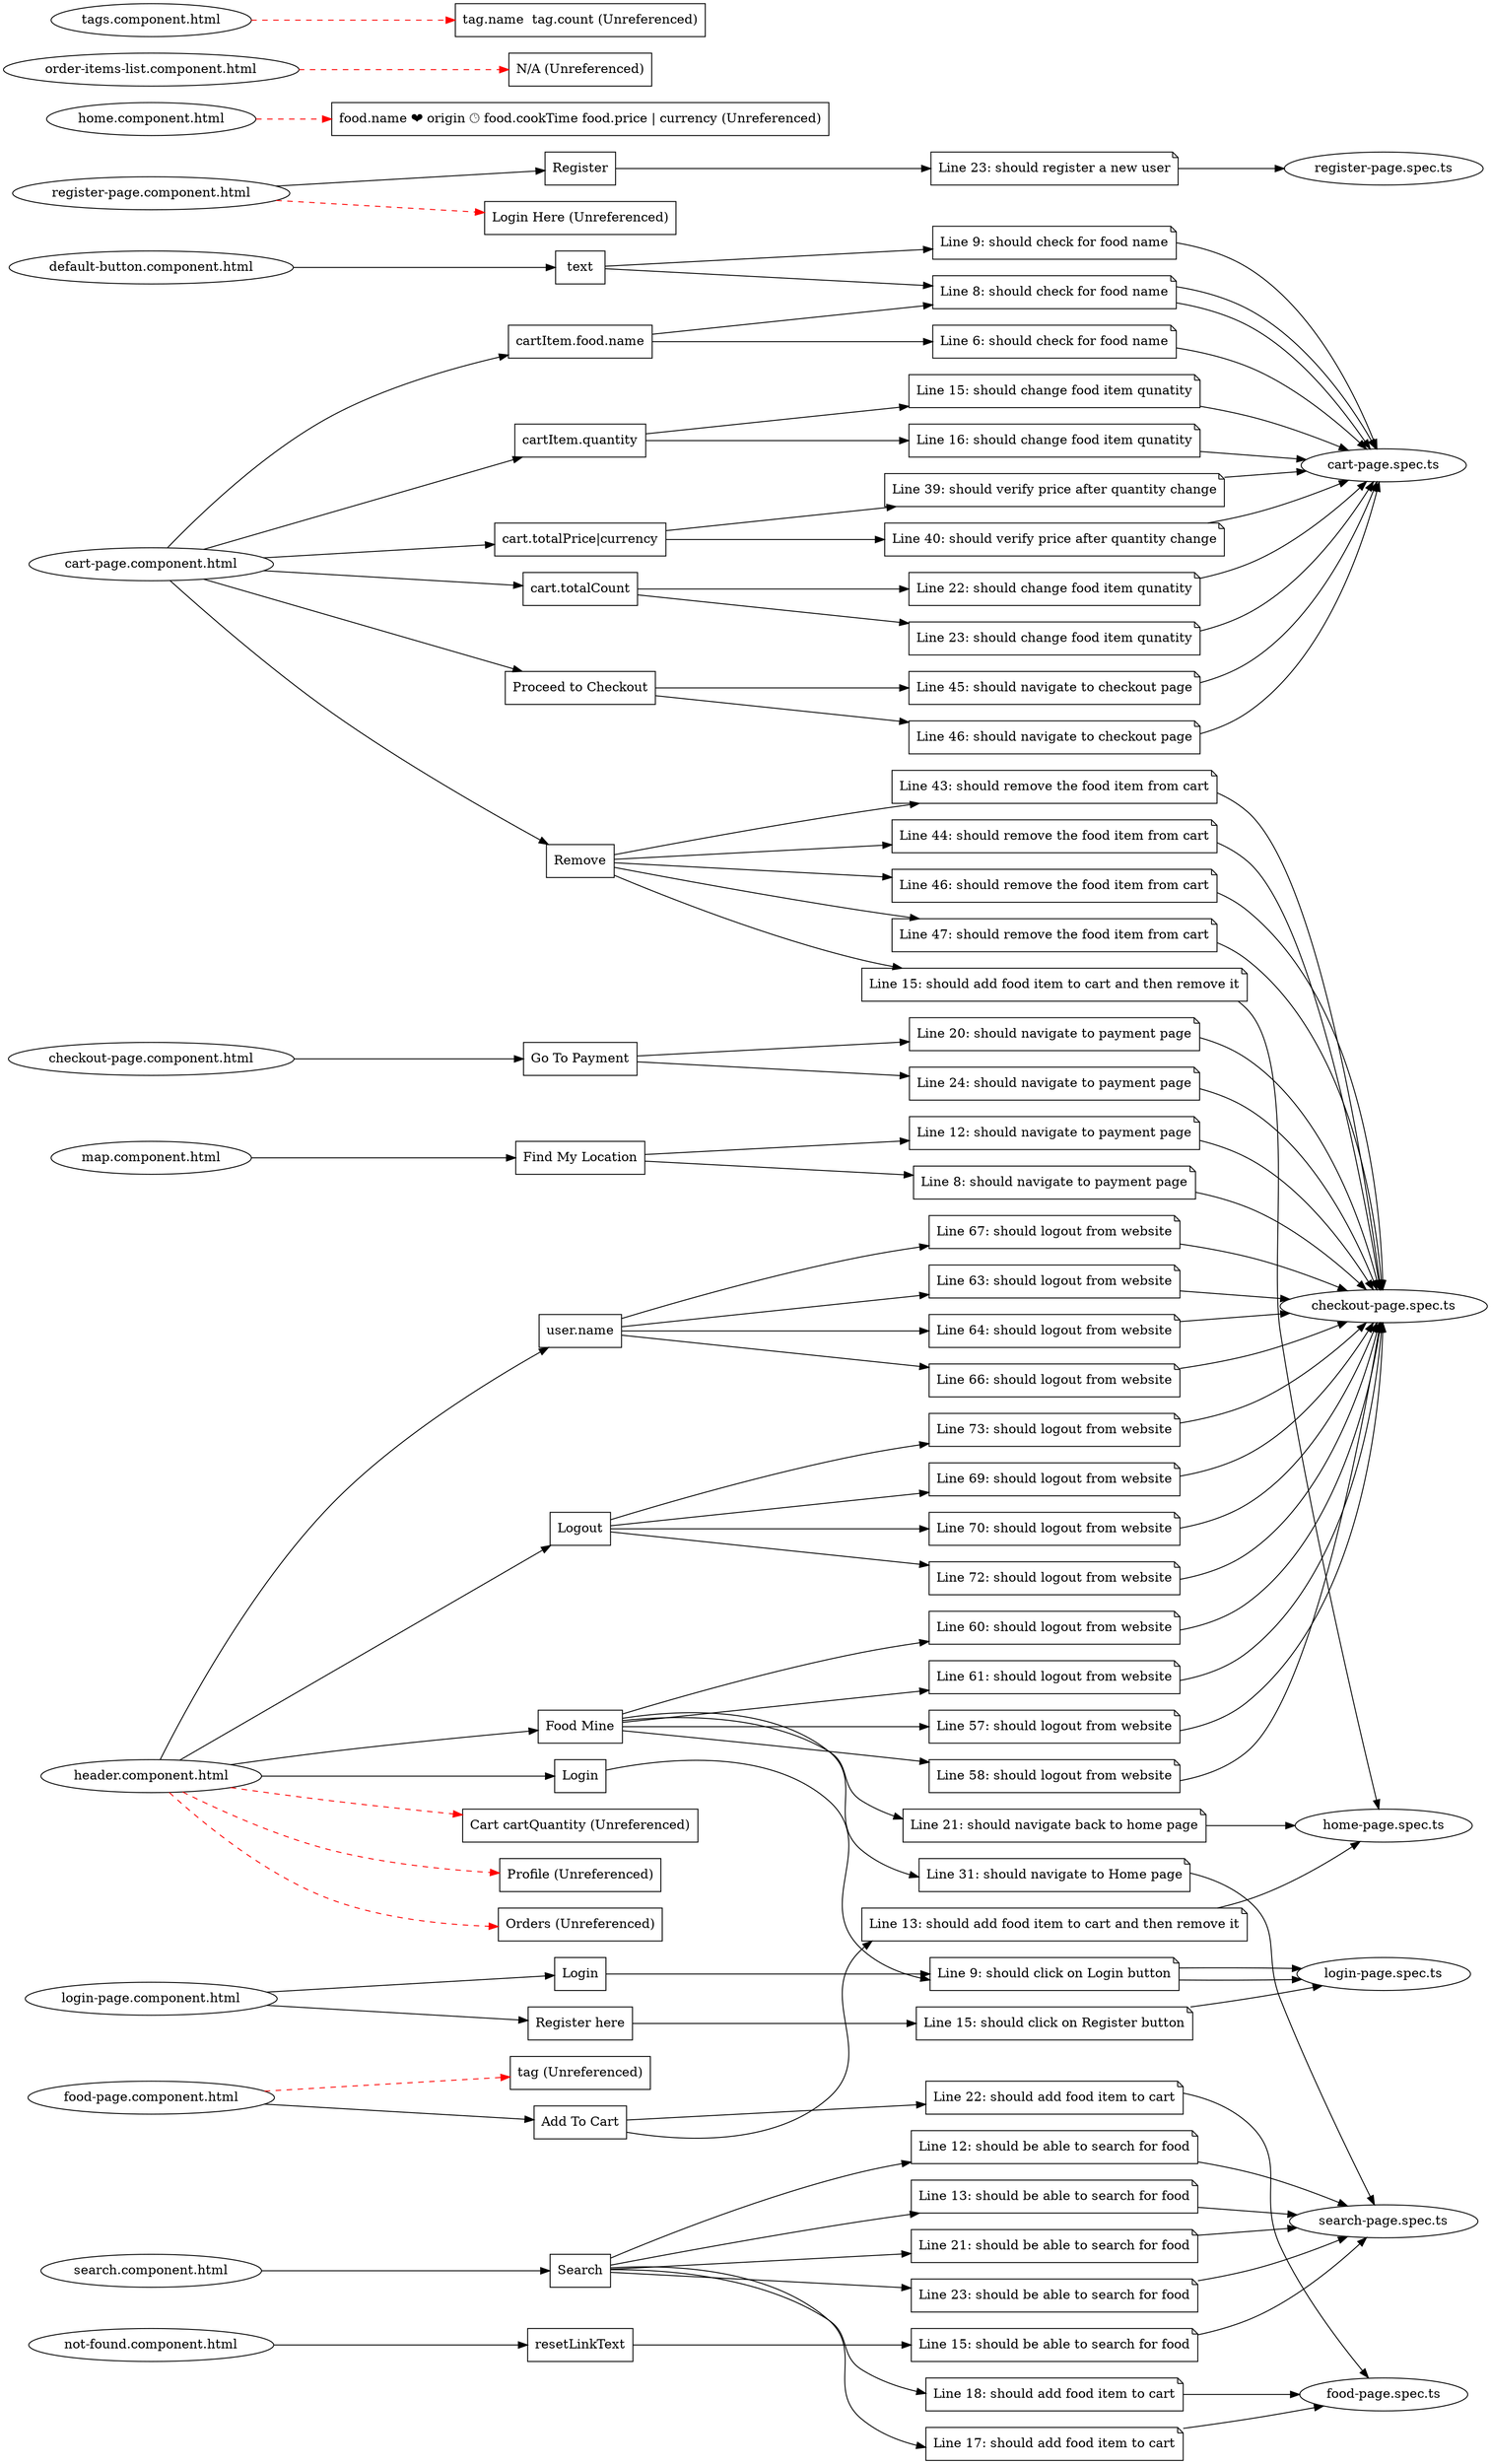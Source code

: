 digraph G {
	graph [bb="0,0,1337.8,2682",
		rankdir=LR
	];
	node [label="\N"];
	"cart-page.component.html-cartItem.food.name"	[height=0.5,
		label="cartItem.food.name",
		pos="521.19,2313",
		shape=box,
		width=1.7431];
	"cart-page.spec.ts-6"	[height=0.5,
		label="Line 6: should check for food name",
		pos="948.7,2313",
		shape=note,
		width=2.9931];
	"cart-page.component.html-cartItem.food.name" -> "cart-page.spec.ts-6"	[pos="e,840.84,2313 584.06,2313 648.23,2313 750.13,2313 829.76,2313"];
	"cart-page.spec.ts-8"	[height=0.5,
		label="Line 8: should check for food name",
		pos="948.7,2367",
		shape=note,
		width=2.9931];
	"cart-page.component.html-cartItem.food.name" -> "cart-page.spec.ts-8"	[pos="e,840.84,2353.4 584.06,2320.9 648.23,2329 750.13,2341.9 829.76,2352"];
	"cart-page.component.html"	[height=0.5,
		pos="129.41,2070",
		width=2.9986];
	"cart-page.component.html" -> "cart-page.component.html-cartItem.food.name"	[pos="e,458.11,2298.5 144.29,2088.1 170.4,2121.1 230.03,2191.2 294.81,2232 341.79,2261.6 401.06,2282.3 447.03,2295.4"];
	"cart-page.component.html-cartItem.quantity"	[height=0.5,
		label="cartItem.quantity",
		pos="521.19,2205",
		shape=box,
		width=1.5243];
	"cart-page.component.html" -> "cart-page.component.html-cartItem.quantity"	[pos="e,466.89,2186.5 177.81,2086.4 247.57,2110.6 378.04,2155.8 456.22,2182.8"];
	"cart-page.component.html-Remove"	[height=0.5,
		label=Remove,
		pos="521.19,1746",
		shape=box,
		width=0.86806];
	"cart-page.component.html" -> "cart-page.component.html-Remove"	[pos="e,491.75,1764.4 147.08,2051.8 175.88,2020.8 237.38,1956.4 294.81,1908 357.44,1855.2 436.3,1801.1 482.2,1770.7"];
	"cart-page.component.html-cart.totalCount"	[height=0.5,
		label="cart.totalCount",
		pos="521.19,2043",
		shape=box,
		width=1.3785];
	"cart-page.component.html" -> "cart-page.component.html-cart.totalCount"	[pos="e,471.24,2046.4 230.03,2063.1 302.6,2058.1 398.56,2051.4 459.84,2047.2"];
	"cart-page.component.html-cart.totalPrice|currency"	[height=0.5,
		label="cart.totalPrice|currency",
		pos="521.19,2097",
		shape=box,
		width=2.0035];
	"cart-page.component.html" -> "cart-page.component.html-cart.totalPrice|currency"	[pos="e,448.78,2092.1 230.03,2076.9 294.23,2081.3 376.74,2087.1 437.34,2091.3"];
	"cart-page.component.html-Proceed to Checkout"	[height=0.5,
		label="Proceed to Checkout",
		pos="521.19,1935",
		shape=box,
		width=1.8785];
	"cart-page.component.html" -> "cart-page.component.html-Proceed to Checkout"	[pos="e,466.89,1953.5 177.81,2053.6 247.57,2029.4 378.04,1984.2 456.22,1957.2"];
	"cart-page.spec.ts"	[height=0.5,
		label="cart-page.spec.ts",
		pos="1243.8,2178",
		shape=ellipse,
		width=2.056];
	"cart-page.spec.ts-6" -> "cart-page.spec.ts"	[pos="e,1227.3,2195.9 1056.8,2303.9 1076.3,2299.8 1096.1,2294.1 1113.8,2286 1156.1,2266.6 1195.7,2229.6 1219.6,2204.3"];
	"cart-page.spec.ts-8" -> "cart-page.spec.ts"	[pos="e,1231.2,2196.2 1056.5,2352.2 1076.5,2347.8 1096.5,2341.2 1113.8,2331 1165.5,2300.7 1204.5,2241.2 1225.5,2205.9"];
	"cart-page.spec.ts-8" -> "cart-page.spec.ts"	[pos="e,1236.4,2196.3 1056.5,2369.9 1076.5,2365.8 1096.5,2359.2 1113.8,2349 1171.1,2315.4 1212.8,2246 1231.7,2206.5"];
	"cart-page.spec.ts-15"	[height=0.5,
		label="Line 15: should change food item qunatity",
		pos="948.7,2259",
		shape=note,
		width=3.4722];
	"cart-page.component.html-cartItem.quantity" -> "cart-page.spec.ts-15"	[pos="e,823.22,2243.2 576.51,2211.9 635.57,2219.4 732.21,2231.7 812.07,2241.8"];
	"cart-page.spec.ts-16"	[height=0.5,
		label="Line 16: should change food item qunatity",
		pos="948.7,2205",
		shape=note,
		width=3.4722];
	"cart-page.component.html-cartItem.quantity" -> "cart-page.spec.ts-16"	[pos="e,823.22,2205 576.51,2205 635.57,2205 732.21,2205 812.07,2205"];
	"cart-page.spec.ts-15" -> "cart-page.spec.ts"	[pos="e,1209.6,2194.4 1074.1,2241.7 1087.6,2238.9 1101.1,2235.7 1113.8,2232 1143.1,2223.6 1174.6,2210.5 1199.2,2199.2"];
	"cart-page.spec.ts-16" -> "cart-page.spec.ts"	[pos="e,1174.2,2184.3 1074,2193.5 1104.2,2190.8 1135.6,2187.9 1163.1,2185.3"];
	"checkout-page.spec.ts-43"	[height=0.5,
		label="Line 43: should remove the food item from cart",
		pos="948.7,1827",
		shape=note,
		width=3.8889];
	"cart-page.component.html-Remove" -> "checkout-page.spec.ts-43"	[pos="e,831.92,1808.6 552.69,1752.7 601.39,1763.4 699.74,1784.5 783.57,1800 795.65,1802.2 808.24,1804.5 820.85,1806.7"];
	"checkout-page.spec.ts-44"	[height=0.5,
		label="Line 44: should remove the food item from cart",
		pos="948.7,1773",
		shape=note,
		width=3.8889];
	"cart-page.component.html-Remove" -> "checkout-page.spec.ts-44"	[pos="e,808.34,1764.2 552.79,1747.9 603.5,1751.2 708.18,1757.8 797.03,1763.4"];
	"checkout-page.spec.ts-46"	[height=0.5,
		label="Line 46: should remove the food item from cart",
		pos="948.7,1719",
		shape=note,
		width=3.8889];
	"cart-page.component.html-Remove" -> "checkout-page.spec.ts-46"	[pos="e,808.34,1727.8 552.79,1744.1 603.5,1740.8 708.18,1734.2 797.03,1728.6"];
	"checkout-page.spec.ts-47"	[height=0.5,
		label="Line 47: should remove the food item from cart",
		pos="948.7,1665",
		shape=note,
		width=3.8889];
	"cart-page.component.html-Remove" -> "checkout-page.spec.ts-47"	[pos="e,831.92,1683.4 552.69,1739.3 601.39,1728.6 699.74,1707.5 783.57,1692 795.65,1689.8 808.24,1687.5 820.85,1685.3"];
	"home-page.spec.ts-15"	[height=0.5,
		label="Line 15: should add food item to cart and then remove it",
		pos="948.7,1611",
		shape=note,
		width=4.5868];
	"cart-page.component.html-Remove" -> "home-page.spec.ts-15"	[pos="e,818.07,1629.5 552.75,1730.7 600.72,1707.2 697.15,1662.6 783.57,1638 791.21,1635.8 799.1,1633.8 807.1,1631.9"];
	"checkout-page.spec.ts"	[height=0.5,
		label="checkout-page.spec.ts",
		pos="1243.8,1260",
		shape=ellipse,
		width=2.6105];
	"checkout-page.spec.ts-43" -> "checkout-page.spec.ts"	[pos="e,1241.1,1278.3 1088.9,1816.8 1098,1812.4 1106.4,1806.9 1113.8,1800 1190.2,1728.9 1229.6,1392 1240,1289.6"];
	"checkout-page.spec.ts-44" -> "checkout-page.spec.ts"	[pos="e,1240.6,1278.3 1089.1,1762.4 1098.1,1758.1 1106.4,1752.7 1113.8,1746 1183,1683.2 1226.7,1385.5 1239.1,1289.7"];
	"checkout-page.spec.ts-46" -> "checkout-page.spec.ts"	[pos="e,1239.9,1278.3 1088.9,1708.1 1097.9,1703.9 1106.3,1698.6 1113.8,1692 1176,1637.3 1223.5,1378 1238.1,1289.6"];
	"checkout-page.spec.ts-47" -> "checkout-page.spec.ts"	[pos="e,1242.7,1278.1 1089,1653.6 1097.9,1649.5 1106.3,1644.3 1113.8,1638 1221.6,1546.7 1239.5,1361.4 1242.3,1289.4"];
	"home-page.spec.ts"	[height=0.5,
		label="home-page.spec.ts",
		pos="1243.8,693",
		shape=ellipse,
		width=2.2362];
	"home-page.spec.ts-15" -> "home-page.spec.ts"	[pos="e,1239.2,711.11 1104.3,1592.7 1107.7,1590 1110.9,1587.2 1113.8,1584 1167.6,1526.9 1139.2,1310.7 1149.8,1233 1176.7,1037.1 1221.2,\
803.38 1237,722.36"];
	"cart-page.spec.ts-22"	[height=0.5,
		label="Line 22: should change food item qunatity",
		pos="948.7,2043",
		shape=note,
		width=3.4722];
	"cart-page.component.html-cart.totalCount" -> "cart-page.spec.ts-22"	[pos="e,823.41,2043 571,2043 629.38,2043 729.54,2043 811.91,2043"];
	"cart-page.spec.ts-23"	[height=0.5,
		label="Line 23: should change food item qunatity",
		pos="948.7,1989",
		shape=note,
		width=3.4722];
	"cart-page.component.html-cart.totalCount" -> "cart-page.spec.ts-23"	[pos="e,823.41,2004.8 571,2036.8 629.44,2029.4 729.74,2016.7 812.16,2006.2"];
	"cart-page.spec.ts-22" -> "cart-page.spec.ts"	[pos="e,1227.3,2160.1 1074.2,2056.2 1087.9,2059.8 1101.4,2064.3 1113.8,2070 1156.1,2089.4 1195.7,2126.4 1219.6,2151.7"];
	"cart-page.spec.ts-23" -> "cart-page.spec.ts"	[pos="e,1234.1,2159.8 1074.1,1999.4 1088.1,2003.4 1101.6,2008.8 1113.8,2016 1168.3,2048 1208.7,2112.3 1228.8,2149.6"];
	"cart-page.spec.ts-39"	[height=0.5,
		label="Line 39: should verify price after quantity change",
		pos="948.7,2151",
		shape=note,
		width=3.9931];
	"cart-page.component.html-cart.totalPrice|currency" -> "cart-page.spec.ts-39"	[pos="e,804.68,2132.9 593.41,2106 647.87,2112.9 724.97,2122.7 793.35,2131.4"];
	"cart-page.spec.ts-40"	[height=0.5,
		label="Line 40: should verify price after quantity change",
		pos="948.7,2097",
		shape=note,
		width=3.9931];
	"cart-page.component.html-cart.totalPrice|currency" -> "cart-page.spec.ts-40"	[pos="e,804.68,2097 593.41,2097 647.87,2097 724.97,2097 793.35,2097"];
	"cart-page.spec.ts-39" -> "cart-page.spec.ts"	[pos="e,1174.1,2171.7 1092.8,2164.2 1116.8,2166.4 1141,2168.6 1162.7,2170.6"];
	"cart-page.spec.ts-40" -> "cart-page.spec.ts"	[pos="e,1209.6,2161.6 1079.3,2115.4 1091.1,2118 1102.7,2120.8 1113.8,2124 1143.1,2132.4 1174.6,2145.5 1199.2,2156.8"];
	"cart-page.spec.ts-45"	[height=0.5,
		label="Line 45: should navigate to checkout page",
		pos="948.7,1935",
		shape=note,
		width=3.4722];
	"cart-page.component.html-Proceed to Checkout" -> "cart-page.spec.ts-45"	[pos="e,823.32,1935 589.14,1935 648.69,1935 737.6,1935 811.99,1935"];
	"cart-page.spec.ts-46"	[height=0.5,
		label="Line 46: should navigate to checkout page",
		pos="948.7,1881",
		shape=note,
		width=3.4722];
	"cart-page.component.html-Proceed to Checkout" -> "cart-page.spec.ts-46"	[pos="e,823.32,1896.8 589.14,1926.5 648.69,1918.9 737.6,1907.7 811.99,1898.2"];
	"cart-page.spec.ts-45" -> "cart-page.spec.ts"	[pos="e,1237.7,2159.9 1073.9,1943.4 1088.1,1947.8 1101.8,1953.8 1113.8,1962 1181.2,2007.9 1218.9,2101.6 1234.4,2149.1"];
	"cart-page.spec.ts-46" -> "cart-page.spec.ts"	[pos="e,1239.9,2159.6 1073.8,1888.1 1088.2,1892.6 1101.9,1899.1 1113.8,1908 1194.3,1968.4 1226.8,2092 1237.9,2148.6"];
	"checkout-page.component.html-Go To Payment"	[height=0.5,
		label="Go To Payment",
		pos="521.19,1530",
		shape=box,
		width=1.4722];
	"checkout-page.spec.ts-20"	[height=0.5,
		label="Line 20: should navigate to payment page",
		pos="948.7,1557",
		shape=note,
		width=3.4201];
	"checkout-page.component.html-Go To Payment" -> "checkout-page.spec.ts-20"	[pos="e,825.48,1549.2 574.37,1533.3 633.71,1537.1 732.91,1543.4 814.14,1548.5"];
	"checkout-page.spec.ts-24"	[height=0.5,
		label="Line 24: should navigate to payment page",
		pos="948.7,1503",
		shape=note,
		width=3.4201];
	"checkout-page.component.html-Go To Payment" -> "checkout-page.spec.ts-24"	[pos="e,825.48,1510.8 574.37,1526.7 633.71,1522.9 732.91,1516.6 814.14,1511.5"];
	"checkout-page.component.html"	[height=0.5,
		pos="129.41,1530",
		width=3.553];
	"checkout-page.component.html" -> "checkout-page.component.html-Go To Payment"	[pos="e,468.14,1530 257.77,1530 324.39,1530 403.03,1530 456.74,1530"];
	"checkout-page.spec.ts-20" -> "checkout-page.spec.ts"	[pos="e,1239.9,1278.4 1072.1,1550.5 1087.1,1545.9 1101.5,1539.3 1113.8,1530 1194.3,1469.6 1226.8,1346 1237.9,1289.4"];
	"checkout-page.spec.ts-24" -> "checkout-page.spec.ts"	[pos="e,1237.7,1278.1 1072.2,1495.1 1087,1490.7 1101.3,1484.5 1113.8,1476 1181.2,1430.1 1218.9,1336.4 1234.4,1288.9"];
	"food-page.component.html-Add To Cart"	[height=0.5,
		label="Add To Cart",
		pos="521.19,369",
		shape=box,
		width=1.2326];
	"food-page.spec.ts-22"	[height=0.5,
		label="Line 22: should add food item to cart",
		pos="948.7,396",
		shape=note,
		width=3.1076];
	"food-page.component.html-Add To Cart" -> "food-page.spec.ts-22"	[pos="e,836.37,388.94 565.73,371.76 626.2,375.6 737.99,382.69 825.07,388.22"];
	"home-page.spec.ts-13"	[height=0.5,
		label="Line 13: should add food item to cart and then remove it",
		pos="948.7,585",
		shape=note,
		width=4.5868];
	"food-page.component.html-Add To Cart" -> "home-page.spec.ts-13"	[pos="e,794.26,566.67 565.93,360.69 616.28,353.84 698.34,351.44 747.57,396 802.25,445.5 729.99,507.32 783.57,558 784.2,558.6 784.84,559.18 \
785.48,559.76"];
	"food-page.component.html"	[height=0.5,
		pos="129.41,396",
		width=3.1095];
	"food-page.component.html" -> "food-page.component.html-Add To Cart"	[pos="e,476.36,372.04 233.07,388.89 307.45,383.74 405.12,376.97 465.22,372.81"];
	"food-page.component.html-tag-unref"	[height=0.5,
		label="tag (Unreferenced)",
		pos="521.19,423",
		shape=box,
		width=1.6701];
	"food-page.component.html" -> "food-page.component.html-tag-unref"	[color=red,
		pos="e,460.64,418.88 233.07,403.11 301.2,407.83 388.86,413.9 449.31,418.09",
		style=dashed];
	"food-page.spec.ts"	[height=0.5,
		label="food-page.spec.ts",
		pos="1243.8,72",
		shape=ellipse,
		width=2.1669];
	"food-page.spec.ts-22" -> "food-page.spec.ts"	[pos="e,1230.3,90.143 1060.9,395.25 1080.3,390.52 1099.1,382.39 1113.8,369 1159.8,327.28 1126.2,291.41 1149.8,234 1170.3,184.22 1203.3,\
130.87 1224,99.517"];
	"home-page.spec.ts-13" -> "home-page.spec.ts"	[pos="e,1221,675.43 1087.4,603.44 1096.4,605.94 1105.3,608.78 1113.8,612 1150,625.7 1187,650.2 1212,668.67"];
	"login-page.component.html-Login"	[height=0.5,
		label=Login,
		pos="521.19,531",
		shape=box,
		width=0.75];
	"login-page.spec.ts-9"	[height=0.5,
		label="Line 9: should click on Login button",
		pos="948.7,531",
		shape=note,
		width=3.0347];
	"login-page.component.html-Login" -> "login-page.spec.ts-9"	[pos="e,839.36,531 548.49,531 603.04,531 731.48,531 828.04,531"];
	"login-page.component.html"	[height=0.5,
		pos="129.41,504",
		width=3.1095];
	"login-page.component.html" -> "login-page.component.html-Login"	[pos="e,494.04,529.19 233.07,511.11 315.2,516.8 425.72,524.46 482.72,528.4"];
	"login-page.component.html-Register here"	[height=0.5,
		label="Register here",
		pos="521.19,477",
		shape=box,
		width=1.2326];
	"login-page.component.html" -> "login-page.component.html-Register here"	[pos="e,476.36,480.04 233.07,496.89 307.45,491.74 405.12,484.97 465.22,480.81"];
	"login-page.spec.ts"	[height=0.5,
		label="login-page.spec.ts",
		pos="1243.8,531",
		shape=ellipse,
		width=2.1669];
	"login-page.spec.ts-9" -> "login-page.spec.ts"	[pos="e,1169.8,525.07 1058.4,524.45 1091.5,524.09 1127.3,524.21 1158.6,524.82"];
	"login-page.spec.ts-9" -> "login-page.spec.ts"	[pos="e,1169.8,536.93 1058.4,537.55 1091.5,537.91 1127.3,537.79 1158.6,537.18"];
	"login-page.spec.ts-15"	[height=0.5,
		label="Line 15: should click on Register button",
		pos="948.7,477",
		shape=note,
		width=3.316];
	"login-page.component.html-Register here" -> "login-page.spec.ts-15"	[pos="e,829.18,477 565.73,477 624.51,477 731.8,477 817.74,477"];
	"login-page.spec.ts-15" -> "login-page.spec.ts"	[pos="e,1186.1,518.57 1065.9,495.48 1082,498.23 1098.3,501.11 1113.8,504 1133.7,507.72 1155.3,512.1 1175,516.24"];
	"register-page.component.html-Register"	[height=0.5,
		label=Register,
		pos="521.19,2502",
		shape=box,
		width=0.85764];
	"register-page.spec.ts-23"	[height=0.5,
		label="Line 23: should register a new user",
		pos="948.7,2502",
		shape=note,
		width=2.8993];
	"register-page.component.html-Register" -> "register-page.spec.ts-23"	[pos="e,844.2,2502 552.45,2502 610.01,2502 737.99,2502 832.81,2502"];
	"register-page.component.html"	[height=0.5,
		pos="129.41,2475",
		width=3.359];
	"register-page.component.html" -> "register-page.component.html-Register"	[pos="e,490.15,2499.9 240.02,2482.6 319.48,2488.1 422.51,2495.2 478.86,2499.1"];
	"register-page.component.html-Login Here-unref"	[height=0.5,
		label="Login Here (Unreferenced)",
		pos="521.19,2448",
		shape=box,
		width=2.3056];
	"register-page.component.html" -> "register-page.component.html-Login Here-unref"	[color=red,
		pos="e,437.97,2453.7 240.02,2467.4 298.79,2463.3 370.46,2458.4 426.59,2454.5",
		style=dashed];
	"register-page.spec.ts"	[height=0.5,
		label="register-page.spec.ts",
		pos="1243.8,2502",
		shape=ellipse,
		width=2.4164];
	"register-page.spec.ts-23" -> "register-page.spec.ts"	[pos="e,1156.6,2502 1053.4,2502 1083.4,2502 1115.9,2502 1145.5,2502"];
	"default-button.component.html-text"	[height=0.5,
		label=text,
		pos="521.19,2394",
		shape=box,
		width=0.75];
	"default-button.component.html-text" -> "cart-page.spec.ts-8"	[pos="e,840.76,2373.8 548.49,2392.3 603.3,2388.9 732.71,2380.6 829.43,2374.5"];
	"cart-page.spec.ts-9"	[height=0.5,
		label="Line 9: should check for food name",
		pos="948.7,2421",
		shape=note,
		width=2.9931];
	"default-button.component.html-text" -> "cart-page.spec.ts-9"	[pos="e,840.76,2414.2 548.49,2395.7 603.3,2399.1 732.71,2407.4 829.43,2413.5"];
	"default-button.component.html"	[height=0.5,
		pos="129.41,2394",
		width=3.4837];
	"default-button.component.html" -> "default-button.component.html-text"	[pos="e,494.05,2394 255.08,2394 334.01,2394 430.69,2394 482.73,2394"];
	"cart-page.spec.ts-9" -> "cart-page.spec.ts"	[pos="e,1237.7,2196.1 1056.8,2417.1 1077,2412.7 1097,2405.5 1113.8,2394 1181.2,2348.1 1218.9,2254.4 1234.4,2206.9"];
	"header.component.html-Food Mine"	[height=0.5,
		label="Food Mine",
		pos="521.19,801",
		shape=box,
		width=1.0868];
	"checkout-page.spec.ts-57"	[height=0.5,
		label="Line 57: should logout from website",
		pos="948.7,801",
		shape=note,
		width=3.0139];
	"header.component.html-Food Mine" -> "checkout-page.spec.ts-57"	[pos="e,840.12,801 560.7,801 620.64,801 738.69,801 828.73,801"];
	"checkout-page.spec.ts-58"	[height=0.5,
		label="Line 58: should logout from website",
		pos="948.7,747",
		shape=note,
		width=3.0139];
	"header.component.html-Food Mine" -> "checkout-page.spec.ts-58"	[pos="e,839.72,761.87 560.5,796.59 605.36,791.38 681.9,782.36 747.57,774 773.74,770.67 801.82,766.96 828.42,763.39"];
	"checkout-page.spec.ts-60"	[height=0.5,
		label="Line 60: should logout from website",
		pos="948.7,909",
		shape=note,
		width=3.0139];
	"header.component.html-Food Mine" -> "checkout-page.spec.ts-60"	[pos="e,840.01,893.46 560.7,814.76 611.28,832.42 703.12,863.01 783.57,882 798.16,885.44 813.58,888.6 828.89,891.44"];
	"checkout-page.spec.ts-61"	[height=0.5,
		label="Line 61: should logout from website",
		pos="948.7,855",
		shape=note,
		width=3.0139];
	"header.component.html-Food Mine" -> "checkout-page.spec.ts-61"	[pos="e,840.12,841.35 560.7,805.89 620.64,813.49 738.69,828.48 828.73,839.9"];
	"home-page.spec.ts-21"	[height=0.5,
		label="Line 21: should navigate back to home page",
		pos="948.7,693",
		shape=note,
		width=3.6181];
	"header.component.html-Food Mine" -> "home-page.spec.ts-21"	[pos="e,818,703.85 560.41,805.65 607.93,809.48 689.82,809.49 747.57,774 772.15,758.9 759.33,735.64 783.57,720 790.99,715.21 798.98,711.18 \
807.3,707.8"];
	"search-page.spec.ts-31"	[height=0.5,
		label="Line 31: should navigate to Home page",
		pos="948.7,639",
		shape=note,
		width=3.2326];
	"header.component.html-Food Mine" -> "search-page.spec.ts-31"	[pos="e,832.1,641.77 560.39,807.8 609.41,814.24 694.43,817.34 747.57,774 786.78,742.02 745.07,698.83 783.57,666 794.6,656.59 807.62,649.84 \
821.42,645.06"];
	"header.component.html"	[height=0.5,
		pos="129.41,747",
		width=2.7214];
	"header.component.html" -> "header.component.html-Food Mine"	[pos="e,481.84,796.92 201.92,759.44 230.74,764.27 264.31,769.67 294.81,774 355.11,782.56 424.75,790.62 470.47,795.67"];
	"header.component.html-Login"	[height=0.5,
		label=Login,
		pos="521.19,747",
		shape=box,
		width=0.75];
	"header.component.html" -> "header.component.html-Login"	[pos="e,494.1,747 227.76,747 310.46,747 424.72,747 482.9,747"];
	"header.component.html-user.name"	[height=0.5,
		label="user.name",
		pos="521.19,1233",
		shape=box,
		width=1.0035];
	"header.component.html" -> "header.component.html-user.name"	[pos="e,492.03,1214.5 137.64,765.13 157.62,813.77 217.23,949.85 294.81,1044 351.17,1112.4 434.69,1174.9 482.65,1208.1"];
	"header.component.html-Logout"	[height=0.5,
		label=Logout,
		pos="521.19,1017",
		shape=box,
		width=0.78472];
	"header.component.html" -> "header.component.html-Logout"	[pos="e,493.5,998.51 155.98,764.72 223.39,811.41 406.06,937.94 484.08,991.98"];
	"header.component.html-Profile-unref"	[height=0.5,
		label="Profile (Unreferenced)",
		pos="521.19,639",
		shape=box,
		width=1.9514];
	"header.component.html" -> "header.component.html-Profile-unref"	[color=red,
		pos="e,450.67,641.27 158.59,729.41 190.41,710.45 244.33,680.98 294.81,666 341.54,652.13 395.73,645.36 439.27,642.07",
		style=dashed];
	"header.component.html-Orders-unref"	[height=0.5,
		label="Orders (Unreferenced)",
		pos="521.19,585",
		shape=box,
		width=1.9826];
	"header.component.html" -> "header.component.html-Orders-unref"	[color=red,
		pos="e,449.53,583.4 145.95,728.77 172.85,698.65 231.29,639.11 294.81,612 339.83,592.79 394.21,585.86 438.27,583.82",
		style=dashed];
	"header.component.html-Cart cartQuantity-unref"	[height=0.5,
		label="Cart cartQuantity (Unreferenced)",
		pos="521.19,693",
		shape=box,
		width=2.7743];
	"header.component.html" -> "header.component.html-Cart cartQuantity-unref"	[color=red,
		pos="e,421.05,703.93 201.92,734.56 230.74,729.73 264.31,724.33 294.81,720 332.2,714.69 373.19,709.57 409.83,705.25",
		style=dashed];
	"checkout-page.spec.ts-57" -> "checkout-page.spec.ts"	[pos="e,1239.9,1241.7 1057.6,801.41 1078.1,806 1098.1,814.17 1113.8,828 1176,882.71 1223.5,1142 1238.1,1230.4"];
	"checkout-page.spec.ts-58" -> "checkout-page.spec.ts"	[pos="e,1240.6,1241.7 1057.5,746.94 1078.2,751.54 1098.2,759.83 1113.8,774 1183,836.82 1226.7,1134.5 1239.1,1230.3"];
	"checkout-page.spec.ts-60" -> "checkout-page.spec.ts"	[pos="e,1241.5,1241.7 1057.5,910.69 1077.8,915.24 1097.7,923.06 1113.8,936 1207.8,1011.6 1233.6,1165.7 1240.4,1230.4"];
	"checkout-page.spec.ts-61" -> "checkout-page.spec.ts"	[pos="e,1242.7,1241.9 1057.6,855.97 1078,860.55 1098,868.57 1113.8,882 1221.6,973.27 1239.5,1158.6 1242.3,1230.6"];
	"home-page.spec.ts-21" -> "home-page.spec.ts"	[pos="e,1162.9,693 1079.1,693 1103.5,693 1128.6,693 1151.5,693"];
	"search-page.spec.ts"	[height=0.5,
		label="search-page.spec.ts",
		pos="1243.8,261",
		shape=ellipse,
		width=2.3333];
	"search-page.spec.ts-31" -> "search-page.spec.ts"	[pos="e,1235.5,279.19 1065.3,636.23 1083,631.43 1100,623.8 1113.8,612 1152.3,579.17 1132.8,551.64 1149.8,504 1177.7,425.98 1213.4,334.99 \
1231.4,289.69"];
	"header.component.html-Login" -> "login-page.spec.ts-9"	[pos="e,839.05,530.55 548.34,752.56 594.8,760.78 692.06,770.25 747.57,720 802.25,670.5 729.99,608.68 783.57,558 796.05,546.2 811.58,538.42 \
828.09,533.44"];
	"checkout-page.spec.ts-63"	[height=0.5,
		label="Line 63: should logout from website",
		pos="948.7,1287",
		shape=note,
		width=3.0139];
	"header.component.html-user.name" -> "checkout-page.spec.ts-63"	[pos="e,839.7,1273.3 557.74,1237.5 616.6,1245 736.9,1260.2 828.41,1271.9"];
	"checkout-page.spec.ts-64"	[height=0.5,
		label="Line 64: should logout from website",
		pos="948.7,1233",
		shape=note,
		width=3.0139];
	"header.component.html-user.name" -> "checkout-page.spec.ts-64"	[pos="e,839.7,1233 557.74,1233 616.6,1233 736.9,1233 828.41,1233"];
	"checkout-page.spec.ts-66"	[height=0.5,
		label="Line 66: should logout from website",
		pos="948.7,1179",
		shape=note,
		width=3.0139];
	"header.component.html-user.name" -> "checkout-page.spec.ts-66"	[pos="e,839.7,1192.7 557.74,1228.5 616.6,1221 736.9,1205.8 828.41,1194.1"];
	"checkout-page.spec.ts-67"	[height=0.5,
		label="Line 67: should logout from website",
		pos="948.7,1341",
		shape=note,
		width=3.0139];
	"header.component.html-user.name" -> "checkout-page.spec.ts-67"	[pos="e,840.01,1325.5 557.7,1245.7 607.58,1263.2 701.5,1294.6 783.57,1314 798.16,1317.4 813.58,1320.6 828.89,1323.4"];
	"checkout-page.spec.ts-63" -> "checkout-page.spec.ts"	[pos="e,1158.5,1267.8 1057.6,1277.1 1087,1274.4 1118.6,1271.4 1147.3,1268.8"];
	"checkout-page.spec.ts-64" -> "checkout-page.spec.ts"	[pos="e,1158.5,1252.2 1057.6,1242.9 1087,1245.6 1118.6,1248.6 1147.3,1251.2"];
	"checkout-page.spec.ts-66" -> "checkout-page.spec.ts"	[pos="e,1208.3,1242.9 1057.3,1193 1076.3,1196.5 1095.8,1200.8 1113.8,1206 1142.6,1214.3 1173.5,1227.1 1197.9,1238.2"];
	"checkout-page.spec.ts-67" -> "checkout-page.spec.ts"	[pos="e,1208.3,1277.1 1057.3,1327 1076.3,1323.5 1095.8,1319.2 1113.8,1314 1142.6,1305.7 1173.5,1292.9 1197.9,1281.8"];
	"checkout-page.spec.ts-69"	[height=0.5,
		label="Line 69: should logout from website",
		pos="948.7,1071",
		shape=note,
		width=3.0139];
	"header.component.html-Logout" -> "checkout-page.spec.ts-69"	[pos="e,839.75,1057.3 549.78,1020.5 605.14,1027.5 732.65,1043.7 828.52,1055.9"];
	"checkout-page.spec.ts-70"	[height=0.5,
		label="Line 70: should logout from website",
		pos="948.7,1017",
		shape=note,
		width=3.0139];
	"header.component.html-Logout" -> "checkout-page.spec.ts-70"	[pos="e,839.75,1017 549.78,1017 605.14,1017 732.65,1017 828.52,1017"];
	"checkout-page.spec.ts-72"	[height=0.5,
		label="Line 72: should logout from website",
		pos="948.7,963",
		shape=note,
		width=3.0139];
	"header.component.html-Logout" -> "checkout-page.spec.ts-72"	[pos="e,839.75,976.7 549.78,1013.5 605.14,1006.5 732.65,990.29 828.52,978.12"];
	"checkout-page.spec.ts-73"	[height=0.5,
		label="Line 73: should logout from website",
		pos="948.7,1125",
		shape=note,
		width=3.0139];
	"header.component.html-Logout" -> "checkout-page.spec.ts-73"	[pos="e,840.01,1109.5 549.7,1026.9 596.96,1043.6 696.88,1077.5 783.57,1098 798.16,1101.4 813.58,1104.6 828.89,1107.4"];
	"checkout-page.spec.ts-69" -> "checkout-page.spec.ts"	[pos="e,1234.1,1241.8 1057.4,1077.1 1077.1,1081.4 1096.8,1088 1113.8,1098 1168.3,1130 1208.7,1194.3 1228.8,1231.6"];
	"checkout-page.spec.ts-70" -> "checkout-page.spec.ts"	[pos="e,1237.7,1241.9 1057.7,1021.1 1077.6,1025.6 1097.2,1032.7 1113.8,1044 1181.2,1089.9 1218.9,1183.6 1234.4,1231.1"];
	"checkout-page.spec.ts-72" -> "checkout-page.spec.ts"	[pos="e,1239.9,1241.6 1057.7,965.73 1077.8,970.24 1097.5,977.78 1113.8,990 1194.3,1050.4 1226.8,1174 1237.9,1230.6"];
	"checkout-page.spec.ts-73" -> "checkout-page.spec.ts"	[pos="e,1227.3,1242.1 1057.7,1134.3 1076.9,1138.3 1096.4,1144 1113.8,1152 1156.1,1171.4 1195.7,1208.4 1219.6,1233.7"];
	"map.component.html-Find My Location"	[height=0.5,
		label="Find My Location",
		pos="521.19,1422",
		shape=box,
		width=1.6285];
	"checkout-page.spec.ts-8"	[height=0.5,
		label="Line 8: should navigate to payment page",
		pos="948.7,1395",
		shape=note,
		width=3.3264];
	"map.component.html-Find My Location" -> "checkout-page.spec.ts-8"	[pos="e,828.82,1402.5 580.02,1418.3 640.79,1414.5 738.38,1408.3 817.75,1403.2"];
	"checkout-page.spec.ts-12"	[height=0.5,
		label="Line 12: should navigate to payment page",
		pos="948.7,1449",
		shape=note,
		width=3.4201];
	"map.component.html-Find My Location" -> "checkout-page.spec.ts-12"	[pos="e,825.33,1441.2 580.02,1425.7 639.79,1429.5 735.21,1435.5 813.85,1440.5"];
	"map.component.html"	[height=0.5,
		pos="129.41,1422",
		width=2.4857];
	"map.component.html" -> "map.component.html-Find My Location"	[pos="e,462.15,1422 219.34,1422 289.61,1422 386.27,1422 450.88,1422"];
	"checkout-page.spec.ts-8" -> "checkout-page.spec.ts"	[pos="e,1227.3,1277.9 1068.5,1383.2 1084.2,1379.5 1099.6,1374.5 1113.8,1368 1156.1,1348.6 1195.7,1311.6 1219.6,1286.3"];
	"checkout-page.spec.ts-12" -> "checkout-page.spec.ts"	[pos="e,1234.1,1278.2 1072,1439.2 1086.7,1435.1 1101,1429.5 1113.8,1422 1168.3,1390 1208.7,1325.7 1228.8,1288.4"];
	"not-found.component.html-resetLinkText"	[height=0.5,
		label=resetLinkText,
		pos="521.19,126",
		shape=box,
		width=1.2847];
	"search-page.spec.ts-15"	[height=0.5,
		label="Line 15: should be able to search for food",
		pos="948.7,126",
		shape=note,
		width=3.4826];
	"not-found.component.html-resetLinkText" -> "search-page.spec.ts-15"	[pos="e,823.16,126 567.73,126 625.53,126 727.82,126 811.71,126"];
	"not-found.component.html"	[height=0.5,
		pos="129.41,126",
		width=3.0679];
	"not-found.component.html" -> "not-found.component.html-resetLinkText"	[pos="e,474.57,126 240.28,126 312.89,126 405.08,126 463.38,126"];
	"search-page.spec.ts-15" -> "search-page.spec.ts"	[pos="e,1227.3,243.07 1074.2,139.18 1087.9,142.75 1101.4,147.28 1113.8,153 1156.1,172.39 1195.7,209.44 1219.6,234.68"];
	"search.component.html-Search"	[height=0.5,
		label=Search,
		pos="521.19,207",
		shape=box,
		width=0.75347];
	"food-page.spec.ts-17"	[height=0.5,
		label="Line 17: should add food item to cart",
		pos="948.7,18",
		shape=note,
		width=3.1076];
	"search.component.html-Search" -> "food-page.spec.ts-17"	[pos="e,836.33,19.684 548.54,208.39 594.88,209.36 691.37,204.53 747.57,153 784.86,118.8 745.07,77.829 783.57,45 795.71,34.648 810.26,27.507 \
825.6,22.673"];
	"food-page.spec.ts-18"	[height=0.5,
		label="Line 18: should add food item to cart",
		pos="948.7,72",
		shape=note,
		width=3.1076];
	"search.component.html-Search" -> "food-page.spec.ts-18"	[pos="e,836.71,77.569 548.67,206.74 593.55,205.06 685.69,196.16 747.57,153 771.23,136.5 759.33,114.64 783.57,99 796.36,90.749 810.84,84.752 \
825.77,80.429"];
	"search-page.spec.ts-12"	[height=0.5,
		label="Line 12: should be able to search for food",
		pos="948.7,342",
		shape=note,
		width=3.4826];
	"search.component.html-Search" -> "search-page.spec.ts-12"	[pos="e,822.91,324.55 548.56,220.28 594.92,243.08 694.56,289.65 783.57,315 792.75,317.61 802.3,320 811.96,322.18"];
	"search-page.spec.ts-13"	[height=0.5,
		label="Line 13: should be able to search for food",
		pos="948.7,288",
		shape=note,
		width=3.4826];
	"search.component.html-Search" -> "search-page.spec.ts-13"	[pos="e,831.92,269.56 548.46,212.8 595.49,223.09 697.23,244.99 783.57,261 795.65,263.24 808.24,265.48 820.85,267.66"];
	"search-page.spec.ts-21"	[height=0.5,
		label="Line 21: should be able to search for food",
		pos="948.7,234",
		shape=note,
		width=3.4826];
	"search.component.html-Search" -> "search-page.spec.ts-21"	[pos="e,822.88,226.08 548.81,208.69 600.47,211.97 717.52,219.39 811.54,225.36"];
	"search-page.spec.ts-23"	[height=0.5,
		label="Line 23: should be able to search for food",
		pos="948.7,180",
		shape=note,
		width=3.4826];
	"search.component.html-Search" -> "search-page.spec.ts-23"	[pos="e,822.88,187.92 548.81,205.31 600.47,202.03 717.52,194.61 811.54,188.64"];
	"search.component.html"	[height=0.5,
		pos="129.41,207",
		width=2.7075];
	"search.component.html" -> "search.component.html-Search"	[pos="e,493.61,207 227.26,207 309.73,207 423.89,207 482.35,207"];
	"food-page.spec.ts-17" -> "food-page.spec.ts"	[pos="e,1186.1,59.573 1061,35.65 1078.7,38.644 1096.8,41.818 1113.8,45 1133.7,48.723 1155.3,53.103 1175,57.239"];
	"food-page.spec.ts-18" -> "food-page.spec.ts"	[pos="e,1165.3,72 1060.9,72 1091.7,72 1124.6,72 1153.9,72"];
	"search-page.spec.ts-12" -> "search-page.spec.ts"	[pos="e,1208.8,277.8 1074.5,324.61 1087.9,321.82 1101.2,318.63 1113.8,315 1142.8,306.68 1174,293.73 1198.4,282.6"];
	"search-page.spec.ts-13" -> "search-page.spec.ts"	[pos="e,1166.1,268.06 1074.4,276.51 1101.4,274.02 1129.5,271.44 1154.7,269.11"];
	"search-page.spec.ts-21" -> "search-page.spec.ts"	[pos="e,1166.1,253.94 1074.4,245.49 1101.4,247.98 1129.5,250.56 1154.7,252.89"];
	"search-page.spec.ts-23" -> "search-page.spec.ts"	[pos="e,1208.8,244.2 1074.5,197.39 1087.9,200.18 1101.2,203.37 1113.8,207 1142.8,215.32 1174,228.27 1198.4,239.4"];
	"home.component.html-food.name ❤ origin 🕒 food.cookTime food.price | currency-unref"	[height=0.5,
		label="food.name ❤ origin 🕒 food.cookTime food.price | currency (Unreferenced)",
		pos="521.19,2556",
		shape=box,
		width=6.2883];
	"home.component.html"	[height=0.5,
		pos="129.41,2556",
		width=2.6105];
	"home.component.html" -> "home.component.html-food.name ❤ origin 🕒 food.cookTime food.price | currency-unref"	[color=red,
		pos="e,294.33,2556 223.77,2556 242.19,2556 262.29,2556 283.07,2556",
		style=dashed];
	"order-items-list.component.html-N/A-unref"	[height=0.5,
		label="N/A (Unreferenced)",
		pos="521.19,2610",
		shape=box,
		width=1.7639];
	"order-items-list.component.html"	[height=0.5,
		pos="129.41,2610",
		width=3.5946];
	"order-items-list.component.html" -> "order-items-list.component.html-N/A-unref"	[color=red,
		pos="e,457.19,2610 259.12,2610 321.09,2610 393.2,2610 445.92,2610",
		style=dashed];
	"tags.component.html-tag.name  tag.count-unref"	[height=0.5,
		label="tag.name  tag.count (Unreferenced)",
		pos="521.19,2664",
		shape=box,
		width=2.9514];
	"tags.component.html"	[height=0.5,
		pos="129.41,2664",
		width=2.458];
	"tags.component.html" -> "tags.component.html-tag.name  tag.count-unref"	[color=red,
		pos="e,414.53,2664 218.37,2664 273,2664 343.87,2664 403.21,2664",
		style=dashed];
}
